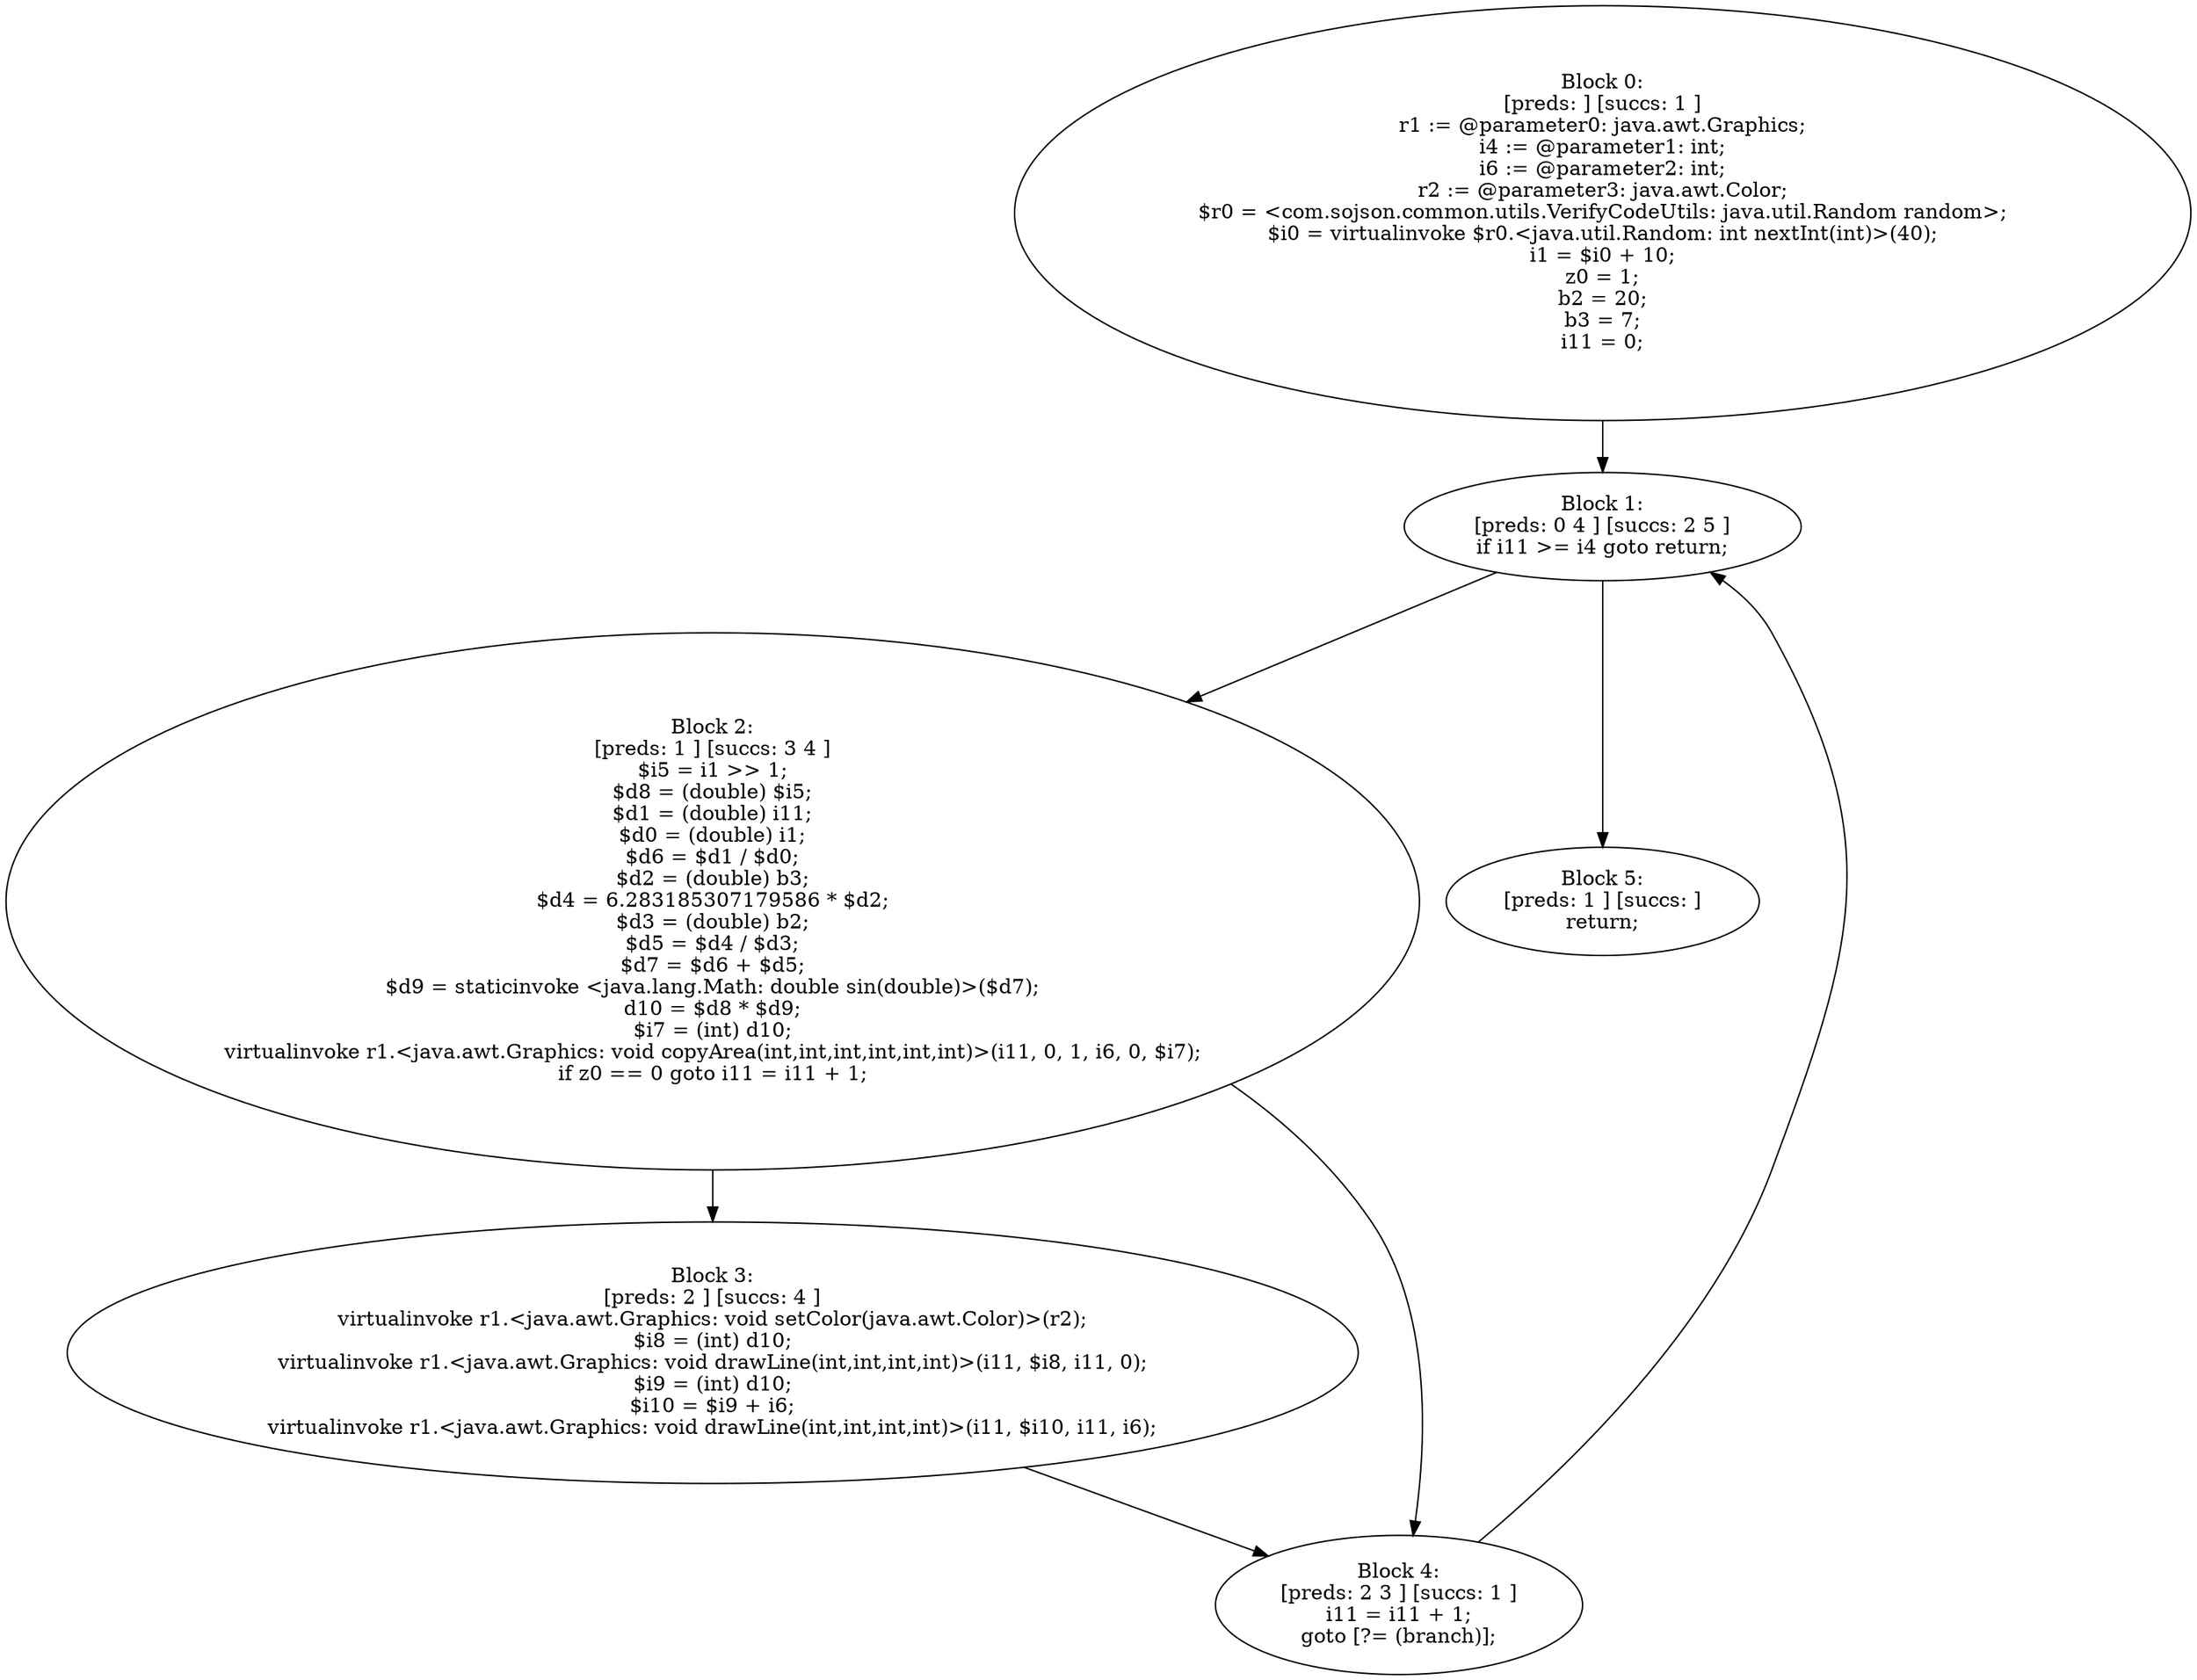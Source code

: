 digraph "unitGraph" {
    "Block 0:
[preds: ] [succs: 1 ]
r1 := @parameter0: java.awt.Graphics;
i4 := @parameter1: int;
i6 := @parameter2: int;
r2 := @parameter3: java.awt.Color;
$r0 = <com.sojson.common.utils.VerifyCodeUtils: java.util.Random random>;
$i0 = virtualinvoke $r0.<java.util.Random: int nextInt(int)>(40);
i1 = $i0 + 10;
z0 = 1;
b2 = 20;
b3 = 7;
i11 = 0;
"
    "Block 1:
[preds: 0 4 ] [succs: 2 5 ]
if i11 >= i4 goto return;
"
    "Block 2:
[preds: 1 ] [succs: 3 4 ]
$i5 = i1 >> 1;
$d8 = (double) $i5;
$d1 = (double) i11;
$d0 = (double) i1;
$d6 = $d1 / $d0;
$d2 = (double) b3;
$d4 = 6.283185307179586 * $d2;
$d3 = (double) b2;
$d5 = $d4 / $d3;
$d7 = $d6 + $d5;
$d9 = staticinvoke <java.lang.Math: double sin(double)>($d7);
d10 = $d8 * $d9;
$i7 = (int) d10;
virtualinvoke r1.<java.awt.Graphics: void copyArea(int,int,int,int,int,int)>(i11, 0, 1, i6, 0, $i7);
if z0 == 0 goto i11 = i11 + 1;
"
    "Block 3:
[preds: 2 ] [succs: 4 ]
virtualinvoke r1.<java.awt.Graphics: void setColor(java.awt.Color)>(r2);
$i8 = (int) d10;
virtualinvoke r1.<java.awt.Graphics: void drawLine(int,int,int,int)>(i11, $i8, i11, 0);
$i9 = (int) d10;
$i10 = $i9 + i6;
virtualinvoke r1.<java.awt.Graphics: void drawLine(int,int,int,int)>(i11, $i10, i11, i6);
"
    "Block 4:
[preds: 2 3 ] [succs: 1 ]
i11 = i11 + 1;
goto [?= (branch)];
"
    "Block 5:
[preds: 1 ] [succs: ]
return;
"
    "Block 0:
[preds: ] [succs: 1 ]
r1 := @parameter0: java.awt.Graphics;
i4 := @parameter1: int;
i6 := @parameter2: int;
r2 := @parameter3: java.awt.Color;
$r0 = <com.sojson.common.utils.VerifyCodeUtils: java.util.Random random>;
$i0 = virtualinvoke $r0.<java.util.Random: int nextInt(int)>(40);
i1 = $i0 + 10;
z0 = 1;
b2 = 20;
b3 = 7;
i11 = 0;
"->"Block 1:
[preds: 0 4 ] [succs: 2 5 ]
if i11 >= i4 goto return;
";
    "Block 1:
[preds: 0 4 ] [succs: 2 5 ]
if i11 >= i4 goto return;
"->"Block 2:
[preds: 1 ] [succs: 3 4 ]
$i5 = i1 >> 1;
$d8 = (double) $i5;
$d1 = (double) i11;
$d0 = (double) i1;
$d6 = $d1 / $d0;
$d2 = (double) b3;
$d4 = 6.283185307179586 * $d2;
$d3 = (double) b2;
$d5 = $d4 / $d3;
$d7 = $d6 + $d5;
$d9 = staticinvoke <java.lang.Math: double sin(double)>($d7);
d10 = $d8 * $d9;
$i7 = (int) d10;
virtualinvoke r1.<java.awt.Graphics: void copyArea(int,int,int,int,int,int)>(i11, 0, 1, i6, 0, $i7);
if z0 == 0 goto i11 = i11 + 1;
";
    "Block 1:
[preds: 0 4 ] [succs: 2 5 ]
if i11 >= i4 goto return;
"->"Block 5:
[preds: 1 ] [succs: ]
return;
";
    "Block 2:
[preds: 1 ] [succs: 3 4 ]
$i5 = i1 >> 1;
$d8 = (double) $i5;
$d1 = (double) i11;
$d0 = (double) i1;
$d6 = $d1 / $d0;
$d2 = (double) b3;
$d4 = 6.283185307179586 * $d2;
$d3 = (double) b2;
$d5 = $d4 / $d3;
$d7 = $d6 + $d5;
$d9 = staticinvoke <java.lang.Math: double sin(double)>($d7);
d10 = $d8 * $d9;
$i7 = (int) d10;
virtualinvoke r1.<java.awt.Graphics: void copyArea(int,int,int,int,int,int)>(i11, 0, 1, i6, 0, $i7);
if z0 == 0 goto i11 = i11 + 1;
"->"Block 3:
[preds: 2 ] [succs: 4 ]
virtualinvoke r1.<java.awt.Graphics: void setColor(java.awt.Color)>(r2);
$i8 = (int) d10;
virtualinvoke r1.<java.awt.Graphics: void drawLine(int,int,int,int)>(i11, $i8, i11, 0);
$i9 = (int) d10;
$i10 = $i9 + i6;
virtualinvoke r1.<java.awt.Graphics: void drawLine(int,int,int,int)>(i11, $i10, i11, i6);
";
    "Block 2:
[preds: 1 ] [succs: 3 4 ]
$i5 = i1 >> 1;
$d8 = (double) $i5;
$d1 = (double) i11;
$d0 = (double) i1;
$d6 = $d1 / $d0;
$d2 = (double) b3;
$d4 = 6.283185307179586 * $d2;
$d3 = (double) b2;
$d5 = $d4 / $d3;
$d7 = $d6 + $d5;
$d9 = staticinvoke <java.lang.Math: double sin(double)>($d7);
d10 = $d8 * $d9;
$i7 = (int) d10;
virtualinvoke r1.<java.awt.Graphics: void copyArea(int,int,int,int,int,int)>(i11, 0, 1, i6, 0, $i7);
if z0 == 0 goto i11 = i11 + 1;
"->"Block 4:
[preds: 2 3 ] [succs: 1 ]
i11 = i11 + 1;
goto [?= (branch)];
";
    "Block 3:
[preds: 2 ] [succs: 4 ]
virtualinvoke r1.<java.awt.Graphics: void setColor(java.awt.Color)>(r2);
$i8 = (int) d10;
virtualinvoke r1.<java.awt.Graphics: void drawLine(int,int,int,int)>(i11, $i8, i11, 0);
$i9 = (int) d10;
$i10 = $i9 + i6;
virtualinvoke r1.<java.awt.Graphics: void drawLine(int,int,int,int)>(i11, $i10, i11, i6);
"->"Block 4:
[preds: 2 3 ] [succs: 1 ]
i11 = i11 + 1;
goto [?= (branch)];
";
    "Block 4:
[preds: 2 3 ] [succs: 1 ]
i11 = i11 + 1;
goto [?= (branch)];
"->"Block 1:
[preds: 0 4 ] [succs: 2 5 ]
if i11 >= i4 goto return;
";
}
